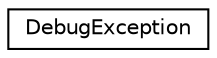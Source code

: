 digraph "Graphical Class Hierarchy"
{
  edge [fontname="Helvetica",fontsize="10",labelfontname="Helvetica",labelfontsize="10"];
  node [fontname="Helvetica",fontsize="10",shape=record];
  rankdir="LR";
  Node0 [label="DebugException",height=0.2,width=0.4,color="black", fillcolor="white", style="filled",URL="$struct_debug_exception.html"];
}
